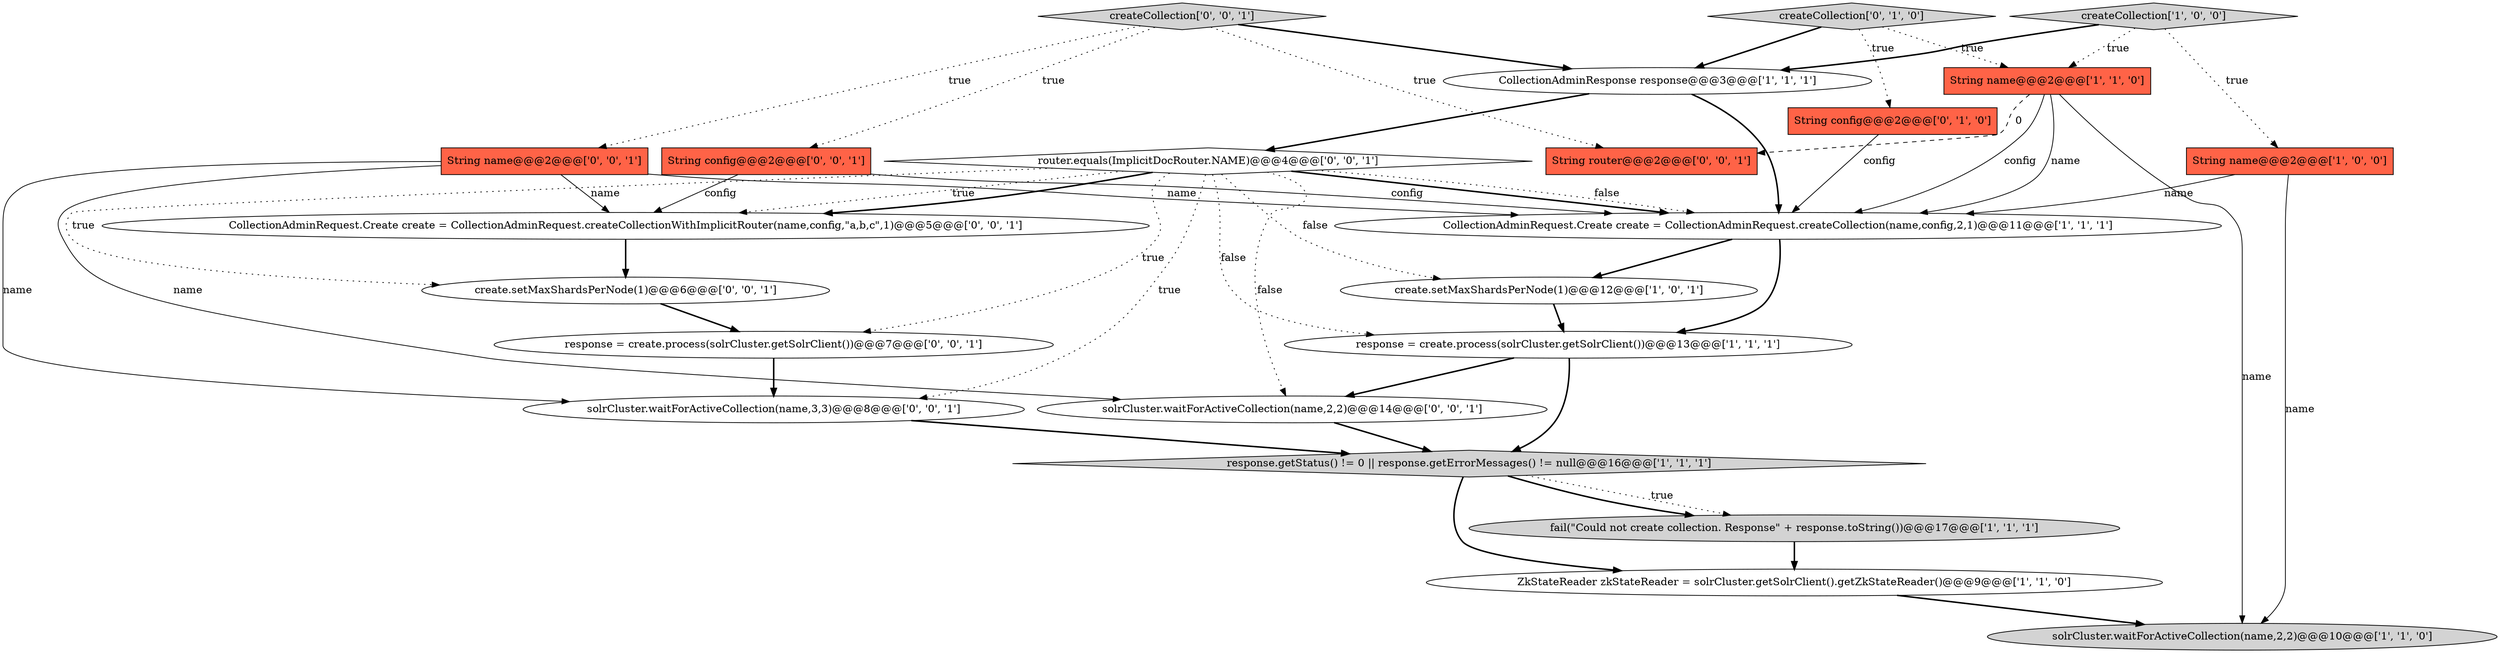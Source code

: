 digraph {
10 [style = filled, label = "create.setMaxShardsPerNode(1)@@@12@@@['1', '0', '1']", fillcolor = white, shape = ellipse image = "AAA0AAABBB1BBB"];
17 [style = filled, label = "router.equals(ImplicitDocRouter.NAME)@@@4@@@['0', '0', '1']", fillcolor = white, shape = diamond image = "AAA0AAABBB3BBB"];
2 [style = filled, label = "createCollection['1', '0', '0']", fillcolor = lightgray, shape = diamond image = "AAA0AAABBB1BBB"];
5 [style = filled, label = "response.getStatus() != 0 || response.getErrorMessages() != null@@@16@@@['1', '1', '1']", fillcolor = lightgray, shape = diamond image = "AAA0AAABBB1BBB"];
12 [style = filled, label = "String config@@@2@@@['0', '1', '0']", fillcolor = tomato, shape = box image = "AAA0AAABBB2BBB"];
13 [style = filled, label = "create.setMaxShardsPerNode(1)@@@6@@@['0', '0', '1']", fillcolor = white, shape = ellipse image = "AAA0AAABBB3BBB"];
22 [style = filled, label = "String router@@@2@@@['0', '0', '1']", fillcolor = tomato, shape = box image = "AAA0AAABBB3BBB"];
14 [style = filled, label = "response = create.process(solrCluster.getSolrClient())@@@7@@@['0', '0', '1']", fillcolor = white, shape = ellipse image = "AAA0AAABBB3BBB"];
15 [style = filled, label = "CollectionAdminRequest.Create create = CollectionAdminRequest.createCollectionWithImplicitRouter(name,config,\"a,b,c\",1)@@@5@@@['0', '0', '1']", fillcolor = white, shape = ellipse image = "AAA0AAABBB3BBB"];
20 [style = filled, label = "String name@@@2@@@['0', '0', '1']", fillcolor = tomato, shape = box image = "AAA0AAABBB3BBB"];
7 [style = filled, label = "fail(\"Could not create collection. Response\" + response.toString())@@@17@@@['1', '1', '1']", fillcolor = lightgray, shape = ellipse image = "AAA0AAABBB1BBB"];
18 [style = filled, label = "solrCluster.waitForActiveCollection(name,3,3)@@@8@@@['0', '0', '1']", fillcolor = white, shape = ellipse image = "AAA0AAABBB3BBB"];
3 [style = filled, label = "CollectionAdminRequest.Create create = CollectionAdminRequest.createCollection(name,config,2,1)@@@11@@@['1', '1', '1']", fillcolor = white, shape = ellipse image = "AAA0AAABBB1BBB"];
6 [style = filled, label = "String name@@@2@@@['1', '1', '0']", fillcolor = tomato, shape = box image = "AAA0AAABBB1BBB"];
9 [style = filled, label = "CollectionAdminResponse response@@@3@@@['1', '1', '1']", fillcolor = white, shape = ellipse image = "AAA0AAABBB1BBB"];
11 [style = filled, label = "createCollection['0', '1', '0']", fillcolor = lightgray, shape = diamond image = "AAA0AAABBB2BBB"];
1 [style = filled, label = "ZkStateReader zkStateReader = solrCluster.getSolrClient().getZkStateReader()@@@9@@@['1', '1', '0']", fillcolor = white, shape = ellipse image = "AAA0AAABBB1BBB"];
8 [style = filled, label = "response = create.process(solrCluster.getSolrClient())@@@13@@@['1', '1', '1']", fillcolor = white, shape = ellipse image = "AAA0AAABBB1BBB"];
0 [style = filled, label = "String name@@@2@@@['1', '0', '0']", fillcolor = tomato, shape = box image = "AAA0AAABBB1BBB"];
4 [style = filled, label = "solrCluster.waitForActiveCollection(name,2,2)@@@10@@@['1', '1', '0']", fillcolor = lightgray, shape = ellipse image = "AAA0AAABBB1BBB"];
16 [style = filled, label = "createCollection['0', '0', '1']", fillcolor = lightgray, shape = diamond image = "AAA0AAABBB3BBB"];
21 [style = filled, label = "solrCluster.waitForActiveCollection(name,2,2)@@@14@@@['0', '0', '1']", fillcolor = white, shape = ellipse image = "AAA0AAABBB3BBB"];
19 [style = filled, label = "String config@@@2@@@['0', '0', '1']", fillcolor = tomato, shape = box image = "AAA0AAABBB3BBB"];
17->18 [style = dotted, label="true"];
17->8 [style = dotted, label="false"];
19->3 [style = solid, label="config"];
3->10 [style = bold, label=""];
16->22 [style = dotted, label="true"];
0->3 [style = solid, label="name"];
6->4 [style = solid, label="name"];
20->18 [style = solid, label="name"];
16->20 [style = dotted, label="true"];
17->14 [style = dotted, label="true"];
8->5 [style = bold, label=""];
14->18 [style = bold, label=""];
19->15 [style = solid, label="config"];
11->12 [style = dotted, label="true"];
12->3 [style = solid, label="config"];
5->1 [style = bold, label=""];
9->3 [style = bold, label=""];
18->5 [style = bold, label=""];
17->21 [style = dotted, label="false"];
10->8 [style = bold, label=""];
17->13 [style = dotted, label="true"];
11->9 [style = bold, label=""];
2->6 [style = dotted, label="true"];
5->7 [style = dotted, label="true"];
17->3 [style = bold, label=""];
6->22 [style = dashed, label="0"];
8->21 [style = bold, label=""];
0->4 [style = solid, label="name"];
6->3 [style = solid, label="config"];
20->21 [style = solid, label="name"];
20->3 [style = solid, label="name"];
2->9 [style = bold, label=""];
17->15 [style = dotted, label="true"];
17->15 [style = bold, label=""];
17->10 [style = dotted, label="false"];
9->17 [style = bold, label=""];
11->6 [style = dotted, label="true"];
21->5 [style = bold, label=""];
3->8 [style = bold, label=""];
15->13 [style = bold, label=""];
6->3 [style = solid, label="name"];
1->4 [style = bold, label=""];
20->15 [style = solid, label="name"];
7->1 [style = bold, label=""];
2->0 [style = dotted, label="true"];
13->14 [style = bold, label=""];
17->3 [style = dotted, label="false"];
5->7 [style = bold, label=""];
16->19 [style = dotted, label="true"];
16->9 [style = bold, label=""];
}

